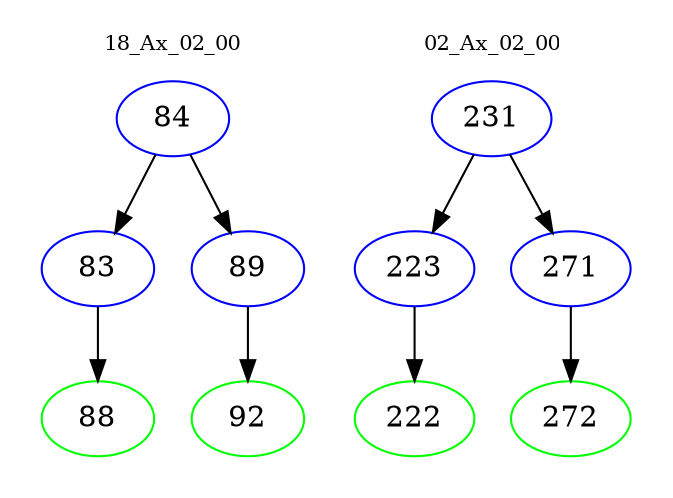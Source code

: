 digraph{
subgraph cluster_0 {
color = white
label = "18_Ax_02_00";
fontsize=10;
T0_84 [label="84", color="blue"]
T0_84 -> T0_83 [color="black"]
T0_83 [label="83", color="blue"]
T0_83 -> T0_88 [color="black"]
T0_88 [label="88", color="green"]
T0_84 -> T0_89 [color="black"]
T0_89 [label="89", color="blue"]
T0_89 -> T0_92 [color="black"]
T0_92 [label="92", color="green"]
}
subgraph cluster_1 {
color = white
label = "02_Ax_02_00";
fontsize=10;
T1_231 [label="231", color="blue"]
T1_231 -> T1_223 [color="black"]
T1_223 [label="223", color="blue"]
T1_223 -> T1_222 [color="black"]
T1_222 [label="222", color="green"]
T1_231 -> T1_271 [color="black"]
T1_271 [label="271", color="blue"]
T1_271 -> T1_272 [color="black"]
T1_272 [label="272", color="green"]
}
}
